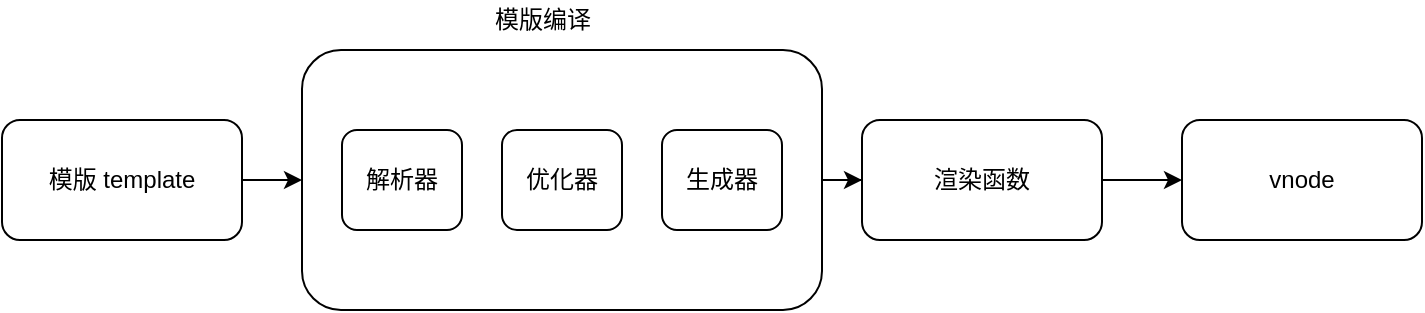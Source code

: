 <mxfile>
    <diagram id="YqkdWEy1LChzZTBUqUTz" name="第 1 页">
        <mxGraphModel dx="671" dy="315" grid="1" gridSize="10" guides="1" tooltips="1" connect="1" arrows="1" fold="1" page="1" pageScale="1" pageWidth="827" pageHeight="1169" math="0" shadow="0">
            <root>
                <mxCell id="0"/>
                <mxCell id="1" parent="0"/>
                <mxCell id="15" style="edgeStyle=orthogonalEdgeStyle;rounded=0;orthogonalLoop=1;jettySize=auto;html=1;entryX=0;entryY=0.5;entryDx=0;entryDy=0;" edge="1" parent="1" source="13" target="4">
                    <mxGeometry relative="1" as="geometry"/>
                </mxCell>
                <mxCell id="13" value="" style="rounded=1;whiteSpace=wrap;html=1;" vertex="1" parent="1">
                    <mxGeometry x="220" y="95" width="260" height="130" as="geometry"/>
                </mxCell>
                <mxCell id="3" value="解析器" style="rounded=1;whiteSpace=wrap;html=1;" vertex="1" parent="1">
                    <mxGeometry x="240" y="135" width="60" height="50" as="geometry"/>
                </mxCell>
                <mxCell id="17" style="edgeStyle=orthogonalEdgeStyle;rounded=0;orthogonalLoop=1;jettySize=auto;html=1;entryX=0;entryY=0.5;entryDx=0;entryDy=0;" edge="1" parent="1" source="4" target="16">
                    <mxGeometry relative="1" as="geometry"/>
                </mxCell>
                <mxCell id="4" value="渲染函数" style="rounded=1;whiteSpace=wrap;html=1;" vertex="1" parent="1">
                    <mxGeometry x="500" y="130" width="120" height="60" as="geometry"/>
                </mxCell>
                <mxCell id="6" style="edgeStyle=orthogonalEdgeStyle;rounded=0;orthogonalLoop=1;jettySize=auto;html=1;entryX=0;entryY=0.5;entryDx=0;entryDy=0;" edge="1" parent="1" source="5" target="13">
                    <mxGeometry relative="1" as="geometry">
                        <mxPoint x="210" y="160" as="targetPoint"/>
                    </mxGeometry>
                </mxCell>
                <mxCell id="5" value="模版 template" style="rounded=1;whiteSpace=wrap;html=1;" vertex="1" parent="1">
                    <mxGeometry x="70" y="130" width="120" height="60" as="geometry"/>
                </mxCell>
                <mxCell id="10" value="优化器" style="rounded=1;whiteSpace=wrap;html=1;" vertex="1" parent="1">
                    <mxGeometry x="320" y="135" width="60" height="50" as="geometry"/>
                </mxCell>
                <mxCell id="12" value="生成器" style="rounded=1;whiteSpace=wrap;html=1;" vertex="1" parent="1">
                    <mxGeometry x="400" y="135" width="60" height="50" as="geometry"/>
                </mxCell>
                <mxCell id="14" value="模版编译&lt;br&gt;" style="text;html=1;align=center;verticalAlign=middle;resizable=0;points=[];autosize=1;" vertex="1" parent="1">
                    <mxGeometry x="310" y="70" width="60" height="20" as="geometry"/>
                </mxCell>
                <mxCell id="16" value="vnode" style="rounded=1;whiteSpace=wrap;html=1;" vertex="1" parent="1">
                    <mxGeometry x="660" y="130" width="120" height="60" as="geometry"/>
                </mxCell>
            </root>
        </mxGraphModel>
    </diagram>
</mxfile>
